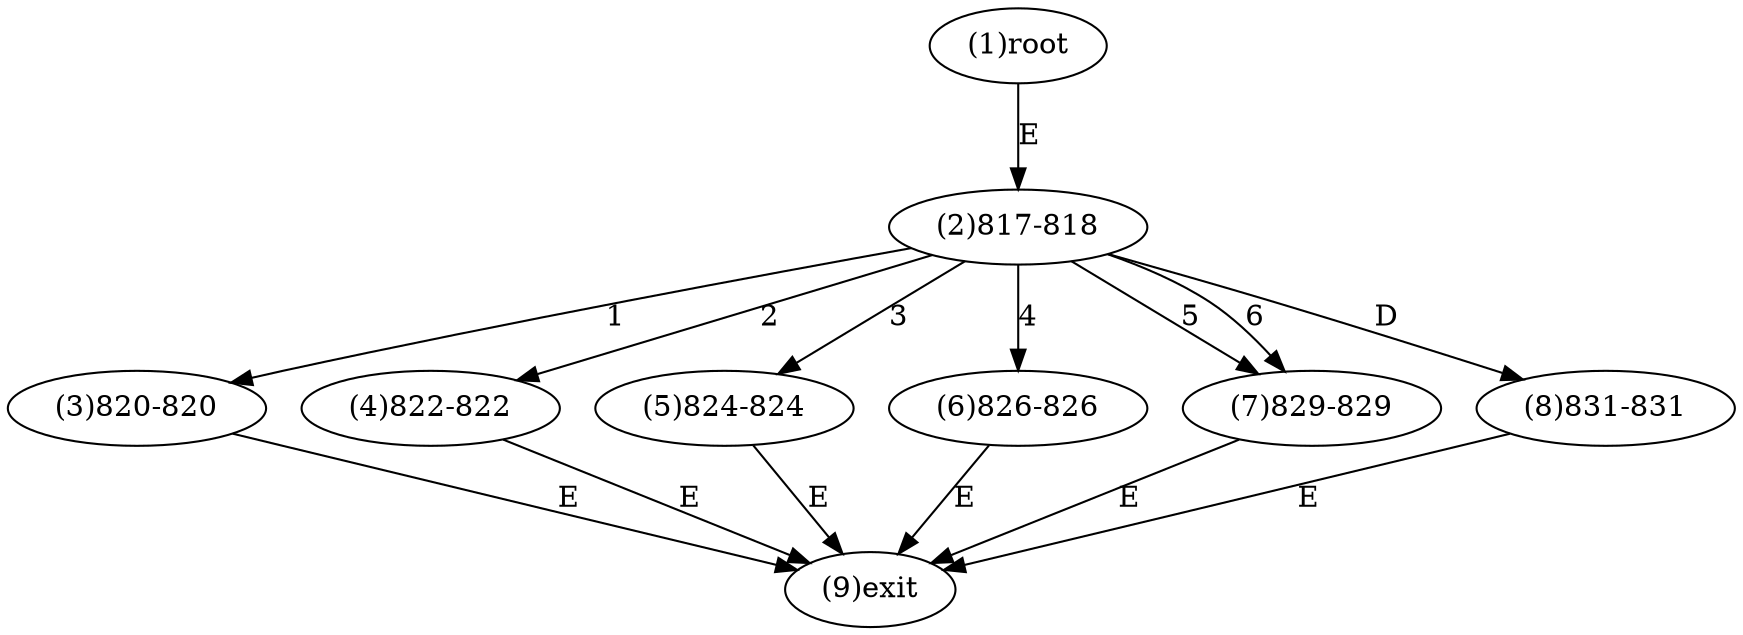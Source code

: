 digraph "" { 
1[ label="(1)root"];
2[ label="(2)817-818"];
3[ label="(3)820-820"];
4[ label="(4)822-822"];
5[ label="(5)824-824"];
6[ label="(6)826-826"];
7[ label="(7)829-829"];
8[ label="(8)831-831"];
9[ label="(9)exit"];
1->2[ label="E"];
2->3[ label="1"];
2->4[ label="2"];
2->5[ label="3"];
2->6[ label="4"];
2->7[ label="5"];
2->7[ label="6"];
2->8[ label="D"];
3->9[ label="E"];
4->9[ label="E"];
5->9[ label="E"];
6->9[ label="E"];
7->9[ label="E"];
8->9[ label="E"];
}